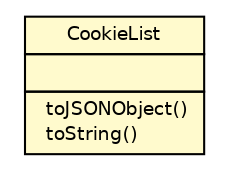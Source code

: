 #!/usr/local/bin/dot
#
# Class diagram 
# Generated by UMLGraph version 5.2 (http://www.umlgraph.org/)
#

digraph G {
	edge [fontname="Helvetica",fontsize=10,labelfontname="Helvetica",labelfontsize=10];
	node [fontname="Helvetica",fontsize=10,shape=plaintext];
	nodesep=0.25;
	ranksep=0.5;
	// org.json.heyzap.CookieList
	c9264 [label=<<table title="org.json.heyzap.CookieList" border="0" cellborder="1" cellspacing="0" cellpadding="2" port="p" bgcolor="lemonChiffon" href="./CookieList.html">
		<tr><td><table border="0" cellspacing="0" cellpadding="1">
<tr><td align="center" balign="center"> CookieList </td></tr>
		</table></td></tr>
		<tr><td><table border="0" cellspacing="0" cellpadding="1">
<tr><td align="left" balign="left">  </td></tr>
		</table></td></tr>
		<tr><td><table border="0" cellspacing="0" cellpadding="1">
<tr><td align="left" balign="left">  toJSONObject() </td></tr>
<tr><td align="left" balign="left">  toString() </td></tr>
		</table></td></tr>
		</table>>, fontname="Helvetica", fontcolor="black", fontsize=9.0];
}

